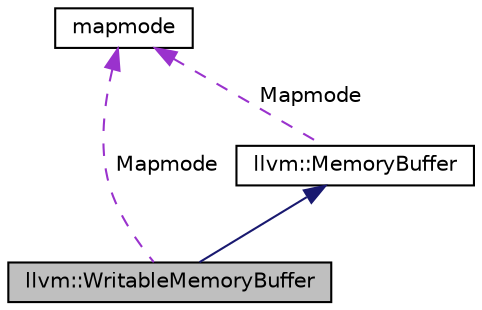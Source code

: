 digraph "llvm::WritableMemoryBuffer"
{
 // LATEX_PDF_SIZE
  bgcolor="transparent";
  edge [fontname="Helvetica",fontsize="10",labelfontname="Helvetica",labelfontsize="10"];
  node [fontname="Helvetica",fontsize="10",shape="box"];
  Node1 [label="llvm::WritableMemoryBuffer",height=0.2,width=0.4,color="black", fillcolor="grey75", style="filled", fontcolor="black",tooltip="This class is an extension of MemoryBuffer, which allows copy-on-write access to the underlying conte..."];
  Node2 -> Node1 [dir="back",color="midnightblue",fontsize="10",style="solid",fontname="Helvetica"];
  Node2 [label="llvm::MemoryBuffer",height=0.2,width=0.4,color="black",URL="$classllvm_1_1MemoryBuffer.html",tooltip="This interface provides simple read-only access to a block of memory, and provides simple methods for..."];
  Node3 -> Node2 [dir="back",color="darkorchid3",fontsize="10",style="dashed",label=" Mapmode" ,fontname="Helvetica"];
  Node3 [label="mapmode",height=0.2,width=0.4,color="black",tooltip=" "];
  Node3 -> Node1 [dir="back",color="darkorchid3",fontsize="10",style="dashed",label=" Mapmode" ,fontname="Helvetica"];
}
